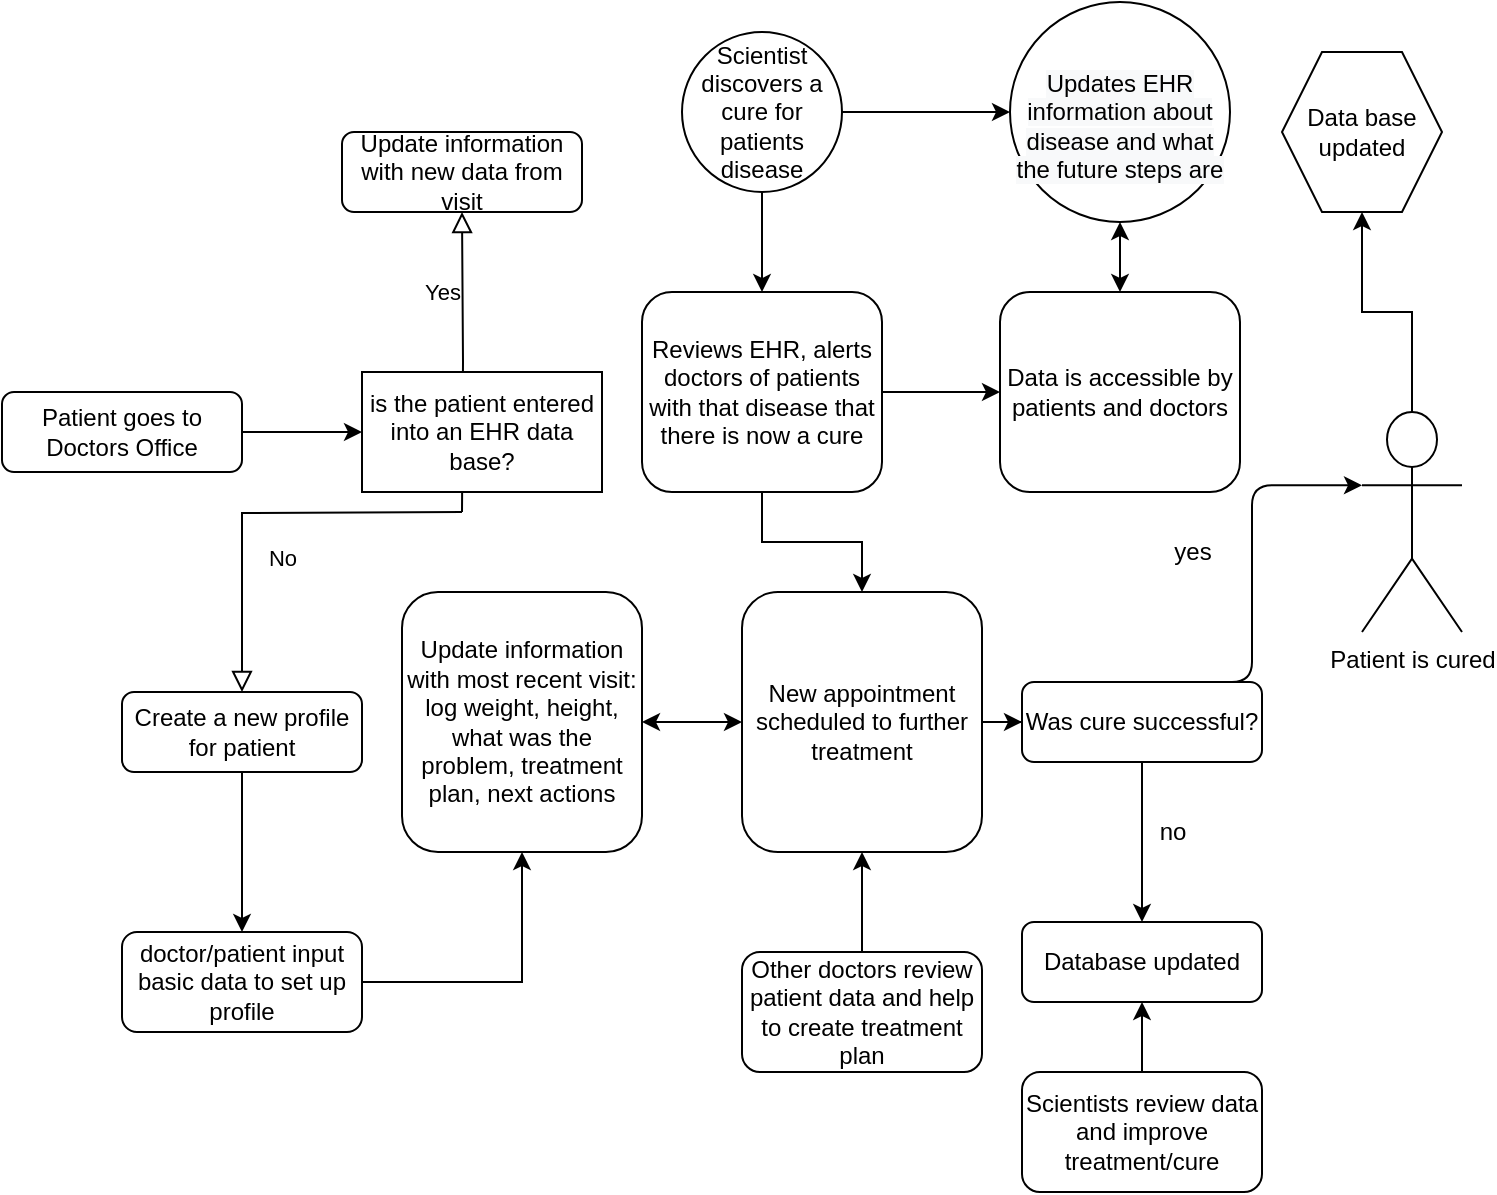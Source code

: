 <mxfile version="12.9.8" type="github"><diagram id="C5RBs43oDa-KdzZeNtuy" name="Page-1"><mxGraphModel dx="1753" dy="685" grid="1" gridSize="10" guides="1" tooltips="1" connect="1" arrows="1" fold="1" page="1" pageScale="1" pageWidth="827" pageHeight="1169" math="0" shadow="0"><root><mxCell id="WIyWlLk6GJQsqaUBKTNV-0"/><mxCell id="WIyWlLk6GJQsqaUBKTNV-1" parent="WIyWlLk6GJQsqaUBKTNV-0"/><mxCell id="_iW9Vl1EpwP_ik-ZwVnC-0" value="" style="edgeStyle=orthogonalEdgeStyle;rounded=0;orthogonalLoop=1;jettySize=auto;html=1;entryX=0;entryY=0.5;entryDx=0;entryDy=0;" edge="1" parent="WIyWlLk6GJQsqaUBKTNV-1" source="WIyWlLk6GJQsqaUBKTNV-3" target="_iW9Vl1EpwP_ik-ZwVnC-1"><mxGeometry relative="1" as="geometry"><mxPoint x="209" y="335" as="targetPoint"/></mxGeometry></mxCell><mxCell id="WIyWlLk6GJQsqaUBKTNV-3" value="Patient goes to Doctors Office" style="rounded=1;whiteSpace=wrap;html=1;fontSize=12;glass=0;strokeWidth=1;shadow=0;" parent="WIyWlLk6GJQsqaUBKTNV-1" vertex="1"><mxGeometry x="49" y="355" width="120" height="40" as="geometry"/></mxCell><mxCell id="WIyWlLk6GJQsqaUBKTNV-8" value="No" style="rounded=0;html=1;jettySize=auto;orthogonalLoop=1;fontSize=11;endArrow=block;endFill=0;endSize=8;strokeWidth=1;shadow=0;labelBackgroundColor=none;edgeStyle=orthogonalEdgeStyle;" parent="WIyWlLk6GJQsqaUBKTNV-1" target="WIyWlLk6GJQsqaUBKTNV-11" edge="1"><mxGeometry x="0.333" y="20" relative="1" as="geometry"><mxPoint as="offset"/><mxPoint x="279" y="415" as="sourcePoint"/></mxGeometry></mxCell><mxCell id="WIyWlLk6GJQsqaUBKTNV-9" value="Yes" style="edgeStyle=orthogonalEdgeStyle;rounded=0;html=1;jettySize=auto;orthogonalLoop=1;fontSize=11;endArrow=block;endFill=0;endSize=8;strokeWidth=1;shadow=0;labelBackgroundColor=none;" parent="WIyWlLk6GJQsqaUBKTNV-1" target="WIyWlLk6GJQsqaUBKTNV-12" edge="1"><mxGeometry x="0.467" y="10" relative="1" as="geometry"><mxPoint as="offset"/><mxPoint x="279" y="415" as="sourcePoint"/></mxGeometry></mxCell><mxCell id="_iW9Vl1EpwP_ik-ZwVnC-6" value="" style="edgeStyle=orthogonalEdgeStyle;rounded=0;orthogonalLoop=1;jettySize=auto;html=1;" edge="1" parent="WIyWlLk6GJQsqaUBKTNV-1" source="WIyWlLk6GJQsqaUBKTNV-11" target="_iW9Vl1EpwP_ik-ZwVnC-5"><mxGeometry relative="1" as="geometry"/></mxCell><mxCell id="WIyWlLk6GJQsqaUBKTNV-11" value="Create a new profile for patient" style="rounded=1;whiteSpace=wrap;html=1;fontSize=12;glass=0;strokeWidth=1;shadow=0;" parent="WIyWlLk6GJQsqaUBKTNV-1" vertex="1"><mxGeometry x="109" y="505" width="120" height="40" as="geometry"/></mxCell><mxCell id="_iW9Vl1EpwP_ik-ZwVnC-8" value="" style="edgeStyle=orthogonalEdgeStyle;rounded=0;orthogonalLoop=1;jettySize=auto;html=1;" edge="1" parent="WIyWlLk6GJQsqaUBKTNV-1" source="_iW9Vl1EpwP_ik-ZwVnC-5" target="_iW9Vl1EpwP_ik-ZwVnC-7"><mxGeometry relative="1" as="geometry"/></mxCell><mxCell id="_iW9Vl1EpwP_ik-ZwVnC-5" value="doctor/patient input basic data to set up profile" style="rounded=1;whiteSpace=wrap;html=1;fontSize=12;glass=0;strokeWidth=1;shadow=0;" vertex="1" parent="WIyWlLk6GJQsqaUBKTNV-1"><mxGeometry x="109" y="625" width="120" height="50" as="geometry"/></mxCell><mxCell id="_iW9Vl1EpwP_ik-ZwVnC-7" value="Update information with most recent visit:&lt;br&gt;log weight, height, what was the problem, treatment plan, next actions" style="rounded=1;whiteSpace=wrap;html=1;fontSize=12;glass=0;strokeWidth=1;shadow=0;" vertex="1" parent="WIyWlLk6GJQsqaUBKTNV-1"><mxGeometry x="249" y="455" width="120" height="130" as="geometry"/></mxCell><mxCell id="_iW9Vl1EpwP_ik-ZwVnC-38" value="" style="edgeStyle=orthogonalEdgeStyle;rounded=0;orthogonalLoop=1;jettySize=auto;html=1;" edge="1" parent="WIyWlLk6GJQsqaUBKTNV-1" source="_iW9Vl1EpwP_ik-ZwVnC-17" target="_iW9Vl1EpwP_ik-ZwVnC-37"><mxGeometry relative="1" as="geometry"/></mxCell><mxCell id="_iW9Vl1EpwP_ik-ZwVnC-17" value="New appointment scheduled to further treatment" style="rounded=1;whiteSpace=wrap;html=1;fontSize=12;glass=0;strokeWidth=1;shadow=0;" vertex="1" parent="WIyWlLk6GJQsqaUBKTNV-1"><mxGeometry x="419" y="455" width="120" height="130" as="geometry"/></mxCell><mxCell id="_iW9Vl1EpwP_ik-ZwVnC-47" value="" style="edgeStyle=orthogonalEdgeStyle;rounded=0;orthogonalLoop=1;jettySize=auto;html=1;" edge="1" parent="WIyWlLk6GJQsqaUBKTNV-1" source="_iW9Vl1EpwP_ik-ZwVnC-37" target="_iW9Vl1EpwP_ik-ZwVnC-46"><mxGeometry relative="1" as="geometry"/></mxCell><mxCell id="_iW9Vl1EpwP_ik-ZwVnC-37" value="Was cure successful?" style="rounded=1;whiteSpace=wrap;html=1;fontSize=12;glass=0;strokeWidth=1;shadow=0;" vertex="1" parent="WIyWlLk6GJQsqaUBKTNV-1"><mxGeometry x="559" y="500" width="120" height="40" as="geometry"/></mxCell><mxCell id="_iW9Vl1EpwP_ik-ZwVnC-46" value="Database updated" style="rounded=1;whiteSpace=wrap;html=1;fontSize=12;glass=0;strokeWidth=1;shadow=0;" vertex="1" parent="WIyWlLk6GJQsqaUBKTNV-1"><mxGeometry x="559" y="620" width="120" height="40" as="geometry"/></mxCell><mxCell id="_iW9Vl1EpwP_ik-ZwVnC-49" value="Scientists review data and improve treatment/cure" style="rounded=1;whiteSpace=wrap;html=1;fontSize=12;glass=0;strokeWidth=1;shadow=0;" vertex="1" parent="WIyWlLk6GJQsqaUBKTNV-1"><mxGeometry x="559" y="695" width="120" height="60" as="geometry"/></mxCell><mxCell id="WIyWlLk6GJQsqaUBKTNV-12" value="Update information with new data from visit" style="rounded=1;whiteSpace=wrap;html=1;fontSize=12;glass=0;strokeWidth=1;shadow=0;" parent="WIyWlLk6GJQsqaUBKTNV-1" vertex="1"><mxGeometry x="219" y="225" width="120" height="40" as="geometry"/></mxCell><mxCell id="_iW9Vl1EpwP_ik-ZwVnC-1" value="is the patient entered into an EHR data base?" style="rounded=0;whiteSpace=wrap;html=1;" vertex="1" parent="WIyWlLk6GJQsqaUBKTNV-1"><mxGeometry x="229" y="345" width="120" height="60" as="geometry"/></mxCell><mxCell id="_iW9Vl1EpwP_ik-ZwVnC-15" value="" style="edgeStyle=orthogonalEdgeStyle;rounded=0;orthogonalLoop=1;jettySize=auto;html=1;entryX=0.5;entryY=0;entryDx=0;entryDy=0;" edge="1" parent="WIyWlLk6GJQsqaUBKTNV-1" source="_iW9Vl1EpwP_ik-ZwVnC-9" target="_iW9Vl1EpwP_ik-ZwVnC-16"><mxGeometry relative="1" as="geometry"><mxPoint x="429" y="335" as="targetPoint"/></mxGeometry></mxCell><mxCell id="_iW9Vl1EpwP_ik-ZwVnC-26" value="" style="edgeStyle=orthogonalEdgeStyle;rounded=0;orthogonalLoop=1;jettySize=auto;html=1;" edge="1" parent="WIyWlLk6GJQsqaUBKTNV-1" source="_iW9Vl1EpwP_ik-ZwVnC-9" target="_iW9Vl1EpwP_ik-ZwVnC-25"><mxGeometry relative="1" as="geometry"/></mxCell><mxCell id="_iW9Vl1EpwP_ik-ZwVnC-9" value="Scientist discovers a cure for patients disease" style="ellipse;whiteSpace=wrap;html=1;" vertex="1" parent="WIyWlLk6GJQsqaUBKTNV-1"><mxGeometry x="389" y="175" width="80" height="80" as="geometry"/></mxCell><mxCell id="_iW9Vl1EpwP_ik-ZwVnC-25" value="&lt;div&gt;&#10;&#10;&lt;!--StartFragment--&gt;&lt;span style=&quot;color: rgb(0, 0, 0); font-family: Helvetica; font-size: 12px; font-style: normal; font-variant-ligatures: normal; font-variant-caps: normal; font-weight: 400; letter-spacing: normal; orphans: 2; text-align: center; text-indent: 0px; text-transform: none; widows: 2; word-spacing: 0px; -webkit-text-stroke-width: 0px; background-color: rgb(248, 249, 250); text-decoration-style: initial; text-decoration-color: initial; float: none; display: inline !important;&quot;&gt;Updates EHR information about disease and what the future steps are&lt;/span&gt;&lt;!--EndFragment--&gt;&#10;&#10;&lt;/div&gt;" style="ellipse;whiteSpace=wrap;html=1;" vertex="1" parent="WIyWlLk6GJQsqaUBKTNV-1"><mxGeometry x="553" y="160" width="110" height="110" as="geometry"/></mxCell><mxCell id="_iW9Vl1EpwP_ik-ZwVnC-29" value="" style="edgeStyle=orthogonalEdgeStyle;rounded=0;orthogonalLoop=1;jettySize=auto;html=1;" edge="1" parent="WIyWlLk6GJQsqaUBKTNV-1" source="_iW9Vl1EpwP_ik-ZwVnC-16" target="_iW9Vl1EpwP_ik-ZwVnC-28"><mxGeometry relative="1" as="geometry"/></mxCell><mxCell id="_iW9Vl1EpwP_ik-ZwVnC-16" value="&lt;span&gt;Reviews EHR, alerts doctors&amp;nbsp;of patients with that disease that there is now a cure&lt;/span&gt;" style="rounded=1;whiteSpace=wrap;html=1;" vertex="1" parent="WIyWlLk6GJQsqaUBKTNV-1"><mxGeometry x="369" y="305" width="120" height="100" as="geometry"/></mxCell><mxCell id="_iW9Vl1EpwP_ik-ZwVnC-28" value="&lt;span&gt;Data is accessible by patients and doctors&lt;/span&gt;" style="rounded=1;whiteSpace=wrap;html=1;" vertex="1" parent="WIyWlLk6GJQsqaUBKTNV-1"><mxGeometry x="548" y="305" width="120" height="100" as="geometry"/></mxCell><mxCell id="_iW9Vl1EpwP_ik-ZwVnC-21" value="" style="edgeStyle=orthogonalEdgeStyle;rounded=0;orthogonalLoop=1;jettySize=auto;html=1;entryX=0.5;entryY=0;entryDx=0;entryDy=0;exitX=0.5;exitY=1;exitDx=0;exitDy=0;" edge="1" parent="WIyWlLk6GJQsqaUBKTNV-1" source="_iW9Vl1EpwP_ik-ZwVnC-16" target="_iW9Vl1EpwP_ik-ZwVnC-17"><mxGeometry relative="1" as="geometry"><mxPoint x="439" y="265" as="sourcePoint"/><mxPoint x="439" y="355" as="targetPoint"/><Array as="points"><mxPoint x="429" y="430"/><mxPoint x="479" y="430"/></Array></mxGeometry></mxCell><mxCell id="_iW9Vl1EpwP_ik-ZwVnC-31" value="" style="edgeStyle=orthogonalEdgeStyle;rounded=0;orthogonalLoop=1;jettySize=auto;html=1;" edge="1" parent="WIyWlLk6GJQsqaUBKTNV-1" source="_iW9Vl1EpwP_ik-ZwVnC-30" target="_iW9Vl1EpwP_ik-ZwVnC-17"><mxGeometry relative="1" as="geometry"/></mxCell><mxCell id="_iW9Vl1EpwP_ik-ZwVnC-30" value="Other doctors review patient data and help to create treatment plan" style="rounded=1;whiteSpace=wrap;html=1;" vertex="1" parent="WIyWlLk6GJQsqaUBKTNV-1"><mxGeometry x="419" y="635" width="120" height="60" as="geometry"/></mxCell><mxCell id="_iW9Vl1EpwP_ik-ZwVnC-32" value="" style="endArrow=classic;startArrow=classic;html=1;exitX=1;exitY=0.5;exitDx=0;exitDy=0;entryX=0;entryY=0.5;entryDx=0;entryDy=0;" edge="1" parent="WIyWlLk6GJQsqaUBKTNV-1" source="_iW9Vl1EpwP_ik-ZwVnC-7" target="_iW9Vl1EpwP_ik-ZwVnC-17"><mxGeometry width="50" height="50" relative="1" as="geometry"><mxPoint x="489" y="485" as="sourcePoint"/><mxPoint x="539" y="435" as="targetPoint"/></mxGeometry></mxCell><mxCell id="_iW9Vl1EpwP_ik-ZwVnC-33" value="" style="endArrow=classic;startArrow=classic;html=1;entryX=0.5;entryY=1;entryDx=0;entryDy=0;exitX=0.5;exitY=0;exitDx=0;exitDy=0;" edge="1" parent="WIyWlLk6GJQsqaUBKTNV-1" source="_iW9Vl1EpwP_ik-ZwVnC-28" target="_iW9Vl1EpwP_ik-ZwVnC-25"><mxGeometry width="50" height="50" relative="1" as="geometry"><mxPoint x="489" y="485" as="sourcePoint"/><mxPoint x="539" y="435" as="targetPoint"/></mxGeometry></mxCell><mxCell id="_iW9Vl1EpwP_ik-ZwVnC-44" value="" style="edgeStyle=orthogonalEdgeStyle;rounded=0;orthogonalLoop=1;jettySize=auto;html=1;entryX=0.5;entryY=1;entryDx=0;entryDy=0;" edge="1" parent="WIyWlLk6GJQsqaUBKTNV-1" source="_iW9Vl1EpwP_ik-ZwVnC-34" target="_iW9Vl1EpwP_ik-ZwVnC-45"><mxGeometry relative="1" as="geometry"><mxPoint x="729" y="275" as="targetPoint"/></mxGeometry></mxCell><mxCell id="_iW9Vl1EpwP_ik-ZwVnC-34" value="Patient is cured" style="shape=umlActor;verticalLabelPosition=bottom;labelBackgroundColor=#ffffff;verticalAlign=top;html=1;outlineConnect=0;" vertex="1" parent="WIyWlLk6GJQsqaUBKTNV-1"><mxGeometry x="729" y="365" width="50" height="110" as="geometry"/></mxCell><mxCell id="_iW9Vl1EpwP_ik-ZwVnC-42" value="yes" style="text;html=1;align=center;verticalAlign=middle;resizable=0;points=[];autosize=1;" vertex="1" parent="WIyWlLk6GJQsqaUBKTNV-1"><mxGeometry x="629" y="425" width="30" height="20" as="geometry"/></mxCell><mxCell id="_iW9Vl1EpwP_ik-ZwVnC-45" value="Data base updated" style="shape=hexagon;perimeter=hexagonPerimeter2;whiteSpace=wrap;html=1;" vertex="1" parent="WIyWlLk6GJQsqaUBKTNV-1"><mxGeometry x="689" y="185" width="80" height="80" as="geometry"/></mxCell><mxCell id="_iW9Vl1EpwP_ik-ZwVnC-48" value="no" style="text;html=1;align=center;verticalAlign=middle;resizable=0;points=[];autosize=1;" vertex="1" parent="WIyWlLk6GJQsqaUBKTNV-1"><mxGeometry x="619" y="565" width="30" height="20" as="geometry"/></mxCell><mxCell id="_iW9Vl1EpwP_ik-ZwVnC-51" value="" style="endArrow=classic;html=1;entryX=0.5;entryY=1;entryDx=0;entryDy=0;exitX=0.5;exitY=0;exitDx=0;exitDy=0;" edge="1" parent="WIyWlLk6GJQsqaUBKTNV-1" source="_iW9Vl1EpwP_ik-ZwVnC-49" target="_iW9Vl1EpwP_ik-ZwVnC-46"><mxGeometry width="50" height="50" relative="1" as="geometry"><mxPoint x="589" y="735" as="sourcePoint"/><mxPoint x="639" y="685" as="targetPoint"/></mxGeometry></mxCell><mxCell id="_iW9Vl1EpwP_ik-ZwVnC-53" value="" style="edgeStyle=elbowEdgeStyle;elbow=horizontal;endArrow=classic;html=1;exitX=0.5;exitY=0;exitDx=0;exitDy=0;entryX=0;entryY=0.333;entryDx=0;entryDy=0;entryPerimeter=0;" edge="1" parent="WIyWlLk6GJQsqaUBKTNV-1" source="_iW9Vl1EpwP_ik-ZwVnC-37" target="_iW9Vl1EpwP_ik-ZwVnC-34"><mxGeometry width="50" height="50" relative="1" as="geometry"><mxPoint x="579" y="475" as="sourcePoint"/><mxPoint x="629" y="425" as="targetPoint"/></mxGeometry></mxCell></root></mxGraphModel></diagram></mxfile>